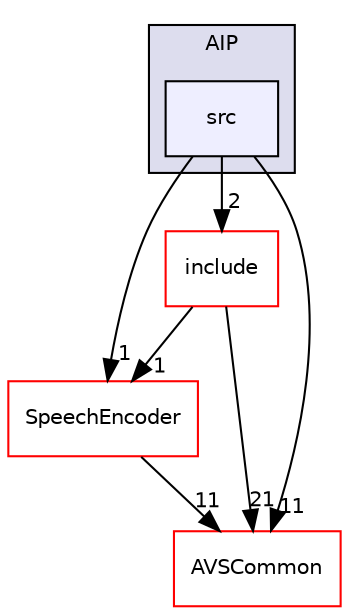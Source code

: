 digraph "/workplace/avs-device-sdk/CapabilityAgents/AIP/src" {
  compound=true
  node [ fontsize="10", fontname="Helvetica"];
  edge [ labelfontsize="10", labelfontname="Helvetica"];
  subgraph clusterdir_cc045affa42b6b559da6861739bda652 {
    graph [ bgcolor="#ddddee", pencolor="black", label="AIP" fontname="Helvetica", fontsize="10", URL="dir_cc045affa42b6b559da6861739bda652.html"]
  dir_15792639ff4eff63dfc041d0e0e489e3 [shape=box, label="src", style="filled", fillcolor="#eeeeff", pencolor="black", URL="dir_15792639ff4eff63dfc041d0e0e489e3.html"];
  }
  dir_6b07903b29b547047bfa8a8b819c80bf [shape=box label="SpeechEncoder" fillcolor="white" style="filled" color="red" URL="dir_6b07903b29b547047bfa8a8b819c80bf.html"];
  dir_7702e81a4574d959c78d0e2207e83661 [shape=box label="include" fillcolor="white" style="filled" color="red" URL="dir_7702e81a4574d959c78d0e2207e83661.html"];
  dir_13e65effb2bde530b17b3d5eefcd0266 [shape=box label="AVSCommon" fillcolor="white" style="filled" color="red" URL="dir_13e65effb2bde530b17b3d5eefcd0266.html"];
  dir_15792639ff4eff63dfc041d0e0e489e3->dir_6b07903b29b547047bfa8a8b819c80bf [headlabel="1", labeldistance=1.5 headhref="dir_000135_000293.html"];
  dir_15792639ff4eff63dfc041d0e0e489e3->dir_7702e81a4574d959c78d0e2207e83661 [headlabel="2", labeldistance=1.5 headhref="dir_000135_000133.html"];
  dir_15792639ff4eff63dfc041d0e0e489e3->dir_13e65effb2bde530b17b3d5eefcd0266 [headlabel="11", labeldistance=1.5 headhref="dir_000135_000015.html"];
  dir_6b07903b29b547047bfa8a8b819c80bf->dir_13e65effb2bde530b17b3d5eefcd0266 [headlabel="11", labeldistance=1.5 headhref="dir_000293_000015.html"];
  dir_7702e81a4574d959c78d0e2207e83661->dir_6b07903b29b547047bfa8a8b819c80bf [headlabel="1", labeldistance=1.5 headhref="dir_000133_000293.html"];
  dir_7702e81a4574d959c78d0e2207e83661->dir_13e65effb2bde530b17b3d5eefcd0266 [headlabel="21", labeldistance=1.5 headhref="dir_000133_000015.html"];
}
